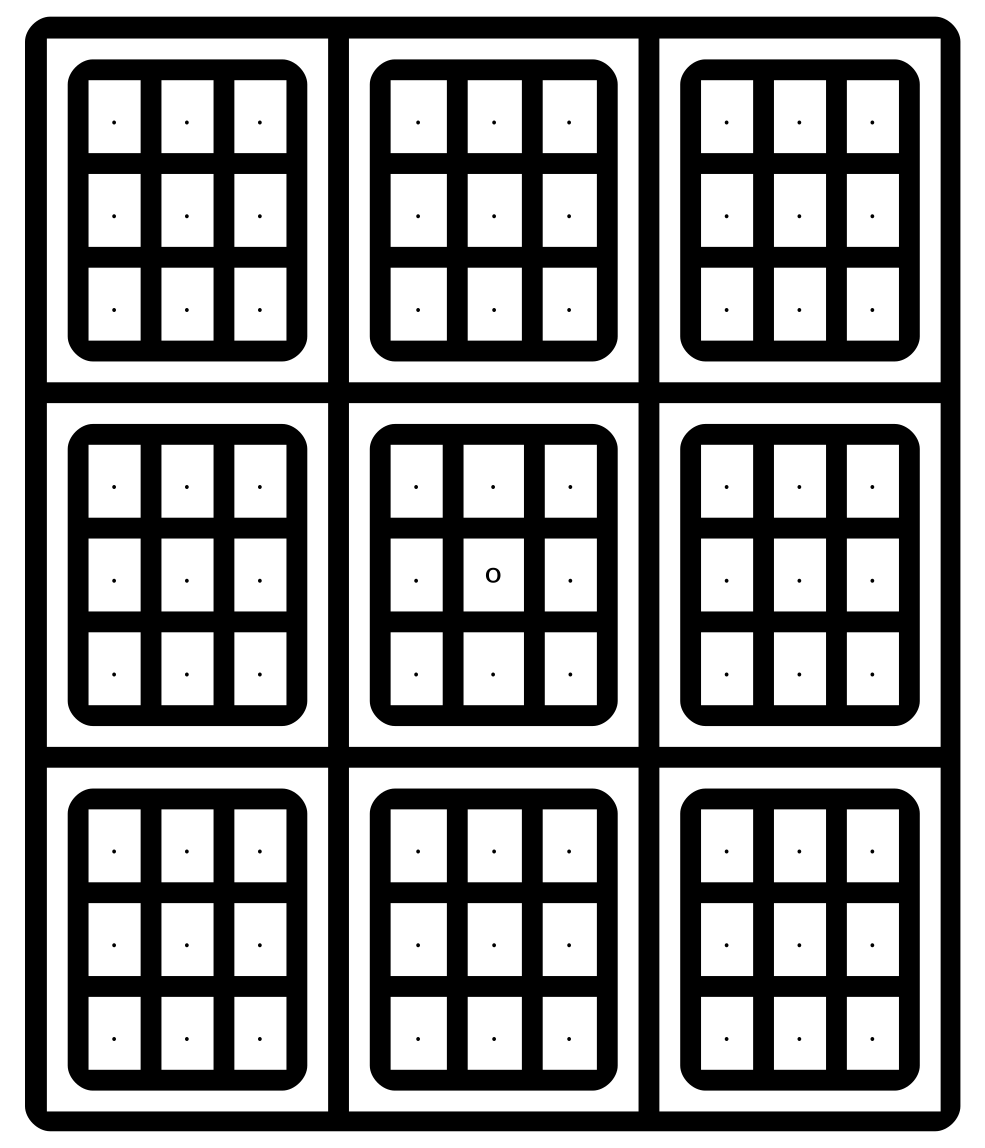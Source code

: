 digraph  {
a0 [shape=none label=<
<TABLE border="0" cellspacing="10" cellpadding="10" style="rounded" bgcolor="black">
<TR>

<TD bgcolor="white">
<TABLE border="0" cellspacing="10" cellpadding="10" style="rounded" bgcolor="black">
<TR>
<TD bgcolor="white">.</TD>
<TD bgcolor="white">.</TD>
<TD bgcolor="white">.</TD>
</TR>

<TR>
<TD bgcolor="white">.</TD>
<TD bgcolor="white">.</TD>
<TD bgcolor="white">.</TD>
</TR>

<TR>
<TD bgcolor="white">.</TD>
<TD bgcolor="white">.</TD>
<TD bgcolor="white">.</TD>
</TR>
</TABLE>
</TD>

<TD bgcolor="white">
<TABLE border="0" cellspacing="10" cellpadding="10" style="rounded" bgcolor="black">
<TR>
<TD bgcolor="white">.</TD>
<TD bgcolor="white">.</TD>
<TD bgcolor="white">.</TD>
</TR>

<TR>
<TD bgcolor="white">.</TD>
<TD bgcolor="white">.</TD>
<TD bgcolor="white">.</TD>
</TR>

<TR>
<TD bgcolor="white">.</TD>
<TD bgcolor="white">.</TD>
<TD bgcolor="white">.</TD>
</TR>
</TABLE>
</TD>

<TD bgcolor="white">
<TABLE border="0" cellspacing="10" cellpadding="10" style="rounded" bgcolor="black">
<TR>
<TD bgcolor="white">.</TD>
<TD bgcolor="white">.</TD>
<TD bgcolor="white">.</TD>
</TR>

<TR>
<TD bgcolor="white">.</TD>
<TD bgcolor="white">.</TD>
<TD bgcolor="white">.</TD>
</TR>

<TR>
<TD bgcolor="white">.</TD>
<TD bgcolor="white">.</TD>
<TD bgcolor="white">.</TD>
</TR>
</TABLE>
</TD>

</TR>
<TR>

<TD bgcolor="white">
<TABLE border="0" cellspacing="10" cellpadding="10" style="rounded" bgcolor="black">
<TR>
<TD bgcolor="white">.</TD>
<TD bgcolor="white">.</TD>
<TD bgcolor="white">.</TD>
</TR>

<TR>
<TD bgcolor="white">.</TD>
<TD bgcolor="white">.</TD>
<TD bgcolor="white">.</TD>
</TR>

<TR>
<TD bgcolor="white">.</TD>
<TD bgcolor="white">.</TD>
<TD bgcolor="white">.</TD>
</TR>
</TABLE>
</TD>

<TD bgcolor="white">
<TABLE border="0" cellspacing="10" cellpadding="10" style="rounded" bgcolor="black">
<TR>
<TD bgcolor="white">.</TD>
<TD bgcolor="white">.</TD>
<TD bgcolor="white">.</TD>
</TR>

<TR>
<TD bgcolor="white">.</TD>
<TD bgcolor="white">o</TD>
<TD bgcolor="white">.</TD>
</TR>

<TR>
<TD bgcolor="white">.</TD>
<TD bgcolor="white">.</TD>
<TD bgcolor="white">.</TD>
</TR>
</TABLE>
</TD>

<TD bgcolor="white">
<TABLE border="0" cellspacing="10" cellpadding="10" style="rounded" bgcolor="black">
<TR>
<TD bgcolor="white">.</TD>
<TD bgcolor="white">.</TD>
<TD bgcolor="white">.</TD>
</TR>

<TR>
<TD bgcolor="white">.</TD>
<TD bgcolor="white">.</TD>
<TD bgcolor="white">.</TD>
</TR>

<TR>
<TD bgcolor="white">.</TD>
<TD bgcolor="white">.</TD>
<TD bgcolor="white">.</TD>
</TR>
</TABLE>
</TD>

</TR>
<TR>

<TD bgcolor="white">
<TABLE border="0" cellspacing="10" cellpadding="10" style="rounded" bgcolor="black">
<TR>
<TD bgcolor="white">.</TD>
<TD bgcolor="white">.</TD>
<TD bgcolor="white">.</TD>
</TR>

<TR>
<TD bgcolor="white">.</TD>
<TD bgcolor="white">.</TD>
<TD bgcolor="white">.</TD>
</TR>

<TR>
<TD bgcolor="white">.</TD>
<TD bgcolor="white">.</TD>
<TD bgcolor="white">.</TD>
</TR>
</TABLE>
</TD>

<TD bgcolor="white">
<TABLE border="0" cellspacing="10" cellpadding="10" style="rounded" bgcolor="black">
<TR>
<TD bgcolor="white">.</TD>
<TD bgcolor="white">.</TD>
<TD bgcolor="white">.</TD>
</TR>

<TR>
<TD bgcolor="white">.</TD>
<TD bgcolor="white">.</TD>
<TD bgcolor="white">.</TD>
</TR>

<TR>
<TD bgcolor="white">.</TD>
<TD bgcolor="white">.</TD>
<TD bgcolor="white">.</TD>
</TR>
</TABLE>
</TD>

<TD bgcolor="white">
<TABLE border="0" cellspacing="10" cellpadding="10" style="rounded" bgcolor="black">
<TR>
<TD bgcolor="white">.</TD>
<TD bgcolor="white">.</TD>
<TD bgcolor="white">.</TD>
</TR>

<TR>
<TD bgcolor="white">.</TD>
<TD bgcolor="white">.</TD>
<TD bgcolor="white">.</TD>
</TR>

<TR>
<TD bgcolor="white">.</TD>
<TD bgcolor="white">.</TD>
<TD bgcolor="white">.</TD>
</TR>
</TABLE>
</TD>

</TR>
</TABLE>

>];

}
